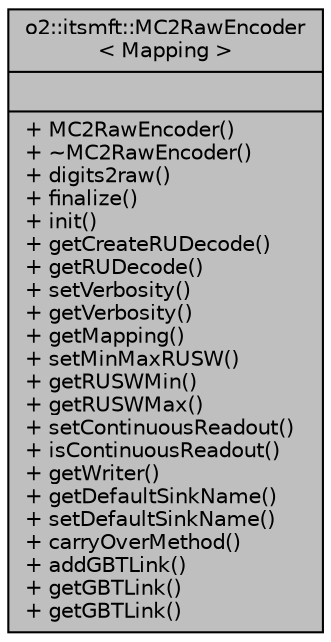 digraph "o2::itsmft::MC2RawEncoder&lt; Mapping &gt;"
{
 // INTERACTIVE_SVG=YES
  bgcolor="transparent";
  edge [fontname="Helvetica",fontsize="10",labelfontname="Helvetica",labelfontsize="10"];
  node [fontname="Helvetica",fontsize="10",shape=record];
  Node1 [label="{o2::itsmft::MC2RawEncoder\l\< Mapping \>\n||+ MC2RawEncoder()\l+ ~MC2RawEncoder()\l+ digits2raw()\l+ finalize()\l+ init()\l+ getCreateRUDecode()\l+ getRUDecode()\l+ setVerbosity()\l+ getVerbosity()\l+ getMapping()\l+ setMinMaxRUSW()\l+ getRUSWMin()\l+ getRUSWMax()\l+ setContinuousReadout()\l+ isContinuousReadout()\l+ getWriter()\l+ getDefaultSinkName()\l+ setDefaultSinkName()\l+ carryOverMethod()\l+ addGBTLink()\l+ getGBTLink()\l+ getGBTLink()\l}",height=0.2,width=0.4,color="black", fillcolor="grey75", style="filled", fontcolor="black"];
}
